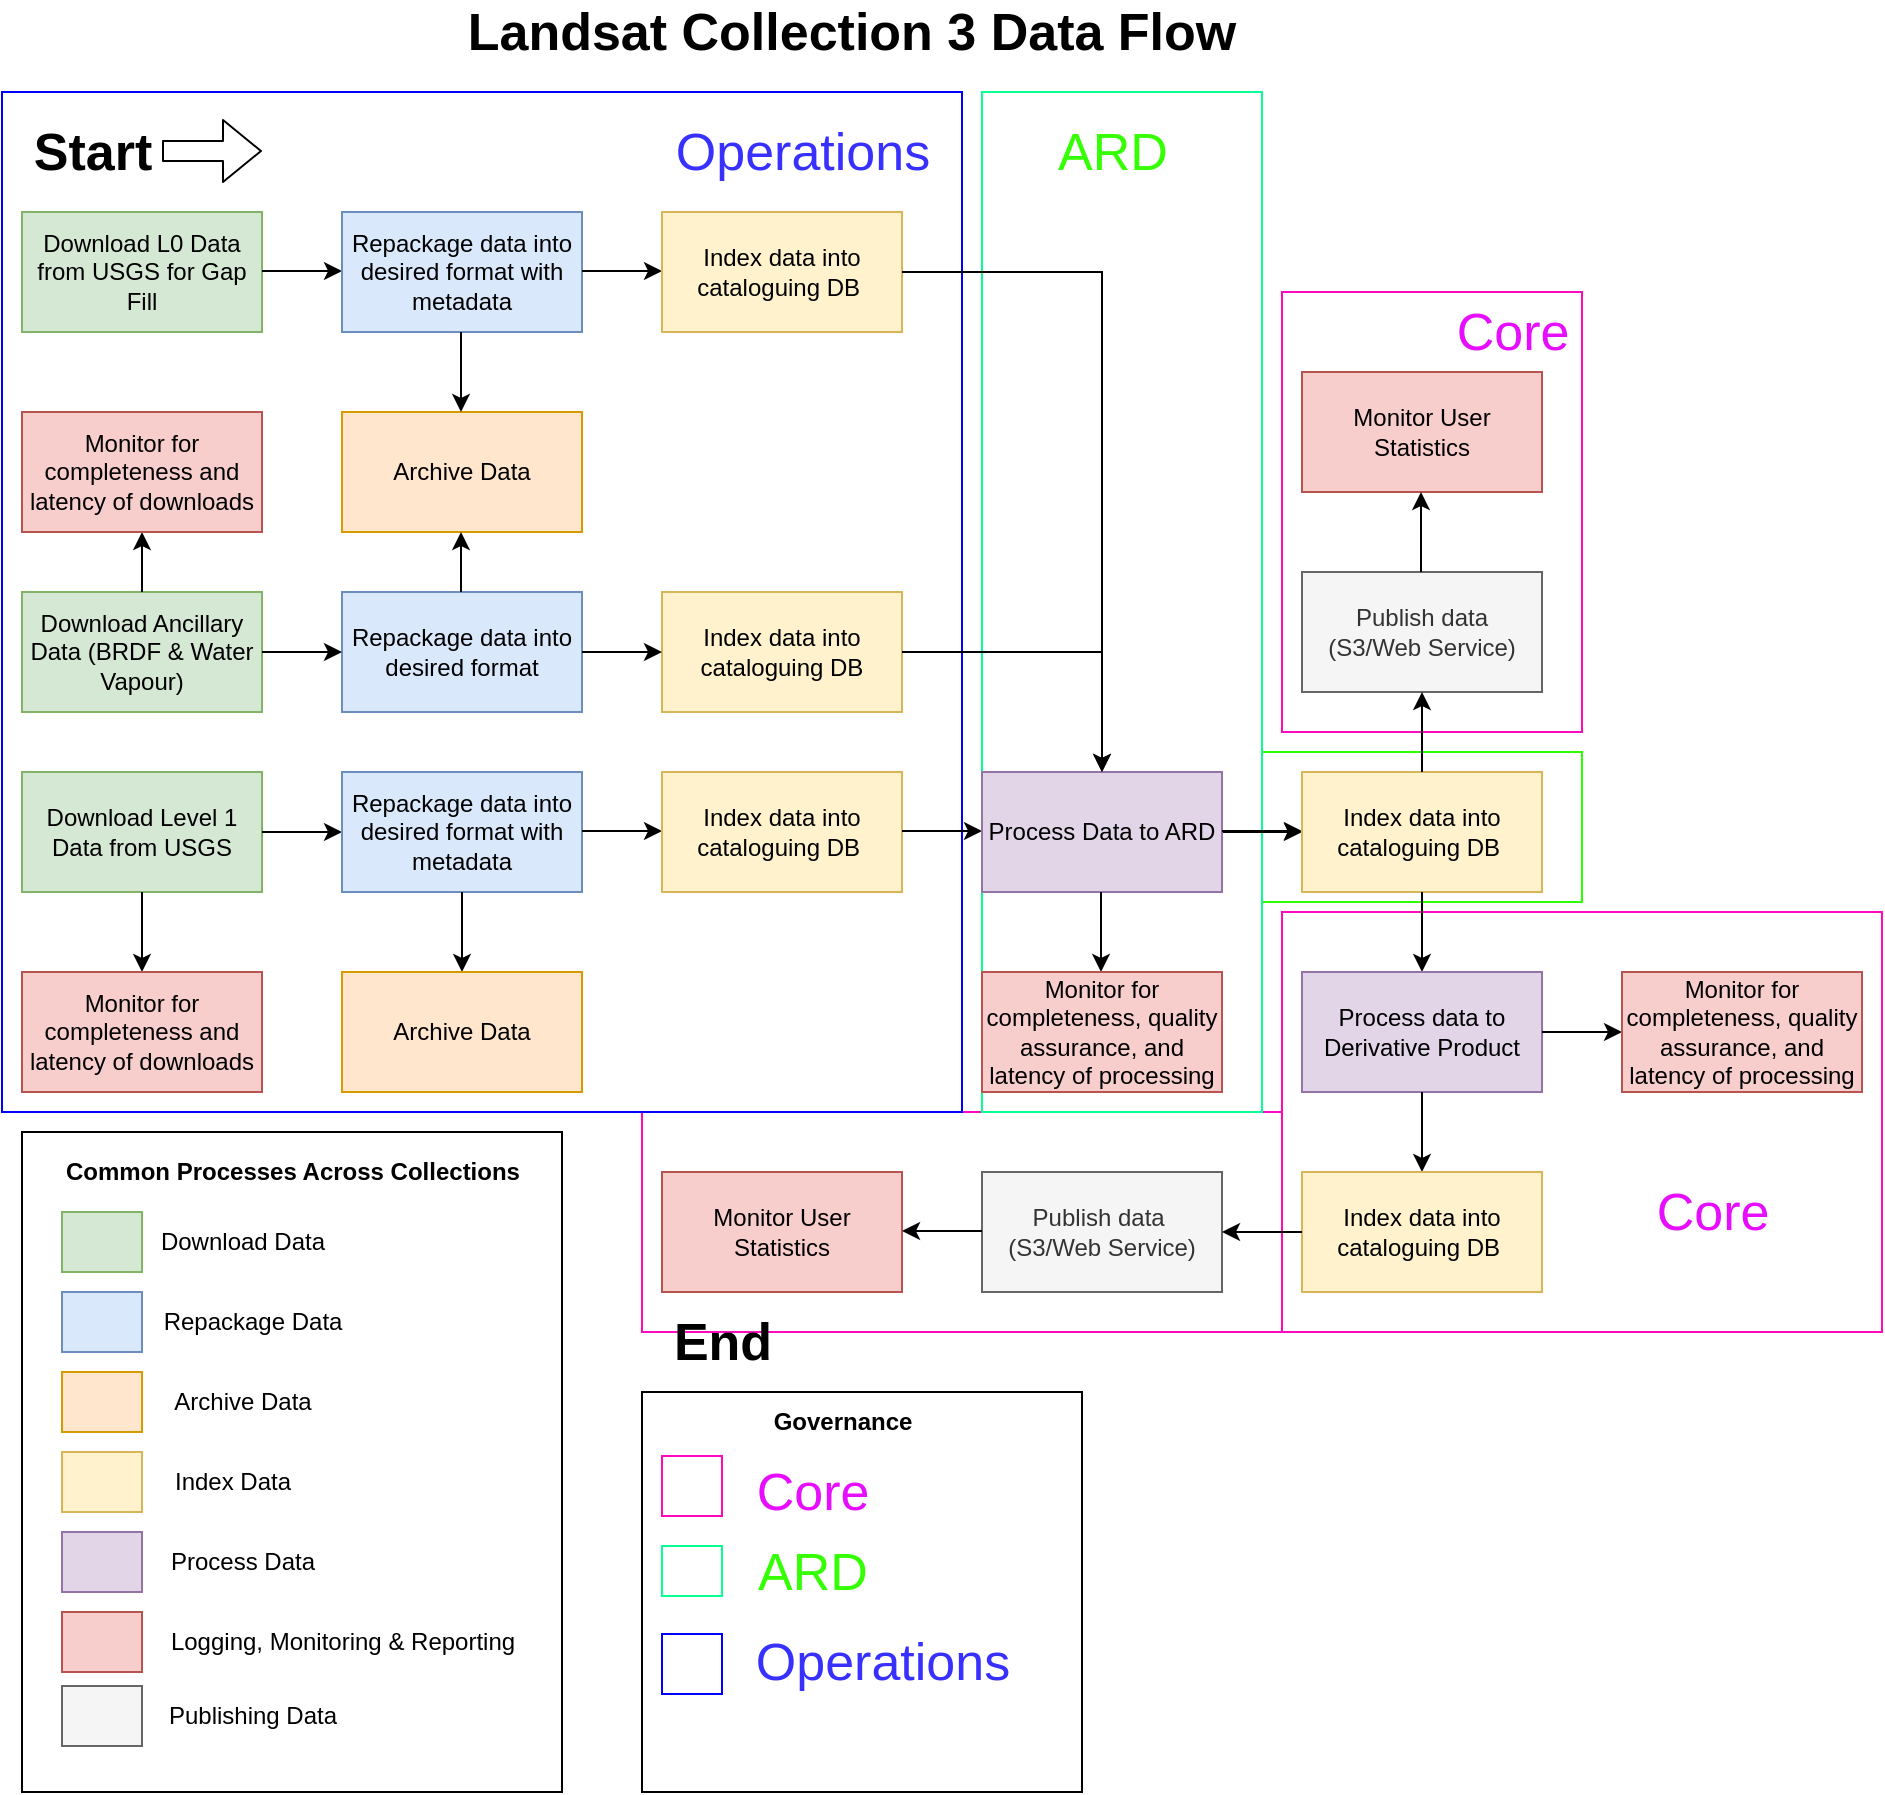<mxfile version="13.0.3" type="device"><diagram id="2L8Oo3xiIVleBCv5hXrL" name="Page-1"><mxGraphModel dx="1086" dy="1633" grid="1" gridSize="10" guides="1" tooltips="1" connect="1" arrows="1" fold="1" page="1" pageScale="1" pageWidth="1169" pageHeight="827" math="0" shadow="0"><root><mxCell id="0"/><mxCell id="1" parent="0"/><mxCell id="JFfTzrk-7GzA0J_P_i5j-96" value="" style="rounded=0;whiteSpace=wrap;html=1;labelBackgroundColor=none;fontSize=26;strokeColor=#FF0ABE;" parent="1" vertex="1"><mxGeometry x="670" y="50" width="150" height="220" as="geometry"/></mxCell><mxCell id="JFfTzrk-7GzA0J_P_i5j-94" value="" style="rounded=0;whiteSpace=wrap;html=1;labelBackgroundColor=none;fontSize=26;strokeColor=#FF0ABE;" parent="1" vertex="1"><mxGeometry x="350" y="460" width="320" height="110" as="geometry"/></mxCell><mxCell id="JFfTzrk-7GzA0J_P_i5j-93" value="" style="rounded=0;whiteSpace=wrap;html=1;labelBackgroundColor=none;fontSize=26;strokeColor=#FF0ABE;" parent="1" vertex="1"><mxGeometry x="670" y="360" width="300" height="210" as="geometry"/></mxCell><mxCell id="JFfTzrk-7GzA0J_P_i5j-92" value="" style="rounded=0;whiteSpace=wrap;html=1;labelBackgroundColor=none;fontSize=26;strokeColor=#2BFF00;" parent="1" vertex="1"><mxGeometry x="660" y="280" width="160" height="75" as="geometry"/></mxCell><mxCell id="JFfTzrk-7GzA0J_P_i5j-90" value="" style="rounded=0;whiteSpace=wrap;html=1;labelBackgroundColor=none;fontSize=26;strokeColor=#08FF94;" parent="1" vertex="1"><mxGeometry x="520" y="-50" width="140" height="510" as="geometry"/></mxCell><mxCell id="JFfTzrk-7GzA0J_P_i5j-88" value="" style="rounded=0;whiteSpace=wrap;html=1;labelBackgroundColor=none;fontSize=26;strokeColor=#0000FF;" parent="1" vertex="1"><mxGeometry x="30" y="-50" width="480" height="510" as="geometry"/></mxCell><mxCell id="JFfTzrk-7GzA0J_P_i5j-1" value="Landsat Collection 3 Data Flow" style="text;html=1;strokeColor=none;fillColor=none;align=center;verticalAlign=middle;whiteSpace=wrap;rounded=0;fontStyle=1;fontSize=26;" parent="1" vertex="1"><mxGeometry x="190" y="-90" width="530" height="20" as="geometry"/></mxCell><mxCell id="JFfTzrk-7GzA0J_P_i5j-2" value="Download Level 1 Data from USGS" style="rounded=0;whiteSpace=wrap;html=1;fillColor=#d5e8d4;strokeColor=#82b366;" parent="1" vertex="1"><mxGeometry x="40" y="290" width="120" height="60" as="geometry"/></mxCell><mxCell id="JFfTzrk-7GzA0J_P_i5j-3" value="" style="endArrow=classic;html=1;exitX=1;exitY=0.5;exitDx=0;exitDy=0;" parent="1" source="JFfTzrk-7GzA0J_P_i5j-2" edge="1"><mxGeometry width="50" height="50" relative="1" as="geometry"><mxPoint x="180" y="510" as="sourcePoint"/><mxPoint x="200" y="320" as="targetPoint"/></mxGeometry></mxCell><mxCell id="JFfTzrk-7GzA0J_P_i5j-4" value="Repackage data into desired format with metadata" style="rounded=0;whiteSpace=wrap;html=1;fillColor=#dae8fc;strokeColor=#6c8ebf;" parent="1" vertex="1"><mxGeometry x="200" y="290" width="120" height="60" as="geometry"/></mxCell><mxCell id="JFfTzrk-7GzA0J_P_i5j-5" value="" style="endArrow=classic;html=1;exitX=0.5;exitY=1;exitDx=0;exitDy=0;" parent="1" source="JFfTzrk-7GzA0J_P_i5j-2" edge="1"><mxGeometry width="50" height="50" relative="1" as="geometry"><mxPoint x="560" y="600" as="sourcePoint"/><mxPoint x="100" y="390" as="targetPoint"/></mxGeometry></mxCell><mxCell id="JFfTzrk-7GzA0J_P_i5j-6" value="Monitor for completeness and latency of downloads" style="rounded=0;whiteSpace=wrap;html=1;fillColor=#f8cecc;strokeColor=#b85450;" parent="1" vertex="1"><mxGeometry x="40" y="390" width="120" height="60" as="geometry"/></mxCell><mxCell id="JFfTzrk-7GzA0J_P_i5j-8" value="" style="endArrow=classic;html=1;exitX=1;exitY=0.5;exitDx=0;exitDy=0;" parent="1" edge="1"><mxGeometry width="50" height="50" relative="1" as="geometry"><mxPoint x="320" y="319.5" as="sourcePoint"/><mxPoint x="360" y="319.5" as="targetPoint"/></mxGeometry></mxCell><mxCell id="JFfTzrk-7GzA0J_P_i5j-13" value="Index data into cataloguing DB&amp;nbsp;" style="rounded=0;whiteSpace=wrap;html=1;fillColor=#fff2cc;strokeColor=#d6b656;" parent="1" vertex="1"><mxGeometry x="360" y="290" width="120" height="60" as="geometry"/></mxCell><mxCell id="JFfTzrk-7GzA0J_P_i5j-14" value="" style="endArrow=classic;html=1;exitX=1;exitY=0.5;exitDx=0;exitDy=0;" parent="1" edge="1"><mxGeometry width="50" height="50" relative="1" as="geometry"><mxPoint x="480" y="319.5" as="sourcePoint"/><mxPoint x="520" y="319.5" as="targetPoint"/></mxGeometry></mxCell><mxCell id="JFfTzrk-7GzA0J_P_i5j-17" value="Download Ancillary Data (BRDF &amp;amp; Water Vapour)" style="rounded=0;whiteSpace=wrap;html=1;fillColor=#d5e8d4;strokeColor=#82b366;" parent="1" vertex="1"><mxGeometry x="40" y="200" width="120" height="60" as="geometry"/></mxCell><mxCell id="JFfTzrk-7GzA0J_P_i5j-18" value="" style="endArrow=classic;html=1;exitX=0.5;exitY=0;exitDx=0;exitDy=0;entryX=0.5;entryY=1;entryDx=0;entryDy=0;" parent="1" source="JFfTzrk-7GzA0J_P_i5j-17" target="JFfTzrk-7GzA0J_P_i5j-19" edge="1"><mxGeometry width="50" height="50" relative="1" as="geometry"><mxPoint x="905" y="75" as="sourcePoint"/><mxPoint x="955" y="25" as="targetPoint"/></mxGeometry></mxCell><mxCell id="JFfTzrk-7GzA0J_P_i5j-19" value="Monitor for completeness and latency of downloads" style="rounded=0;whiteSpace=wrap;html=1;fillColor=#f8cecc;strokeColor=#b85450;" parent="1" vertex="1"><mxGeometry x="40" y="110" width="120" height="60" as="geometry"/></mxCell><mxCell id="JFfTzrk-7GzA0J_P_i5j-21" value="Repackage data into desired format" style="rounded=0;whiteSpace=wrap;html=1;fillColor=#dae8fc;strokeColor=#6c8ebf;" parent="1" vertex="1"><mxGeometry x="200" y="200" width="120" height="60" as="geometry"/></mxCell><mxCell id="JFfTzrk-7GzA0J_P_i5j-22" value="Index data into cataloguing DB" style="rounded=0;whiteSpace=wrap;html=1;fillColor=#fff2cc;strokeColor=#d6b656;" parent="1" vertex="1"><mxGeometry x="360" y="200" width="120" height="60" as="geometry"/></mxCell><mxCell id="JFfTzrk-7GzA0J_P_i5j-23" value="" style="endArrow=classic;html=1;exitX=1;exitY=0.5;exitDx=0;exitDy=0;" parent="1" source="JFfTzrk-7GzA0J_P_i5j-17" target="JFfTzrk-7GzA0J_P_i5j-21" edge="1"><mxGeometry width="50" height="50" relative="1" as="geometry"><mxPoint x="579.5" y="160" as="sourcePoint"/><mxPoint x="579.5" y="200" as="targetPoint"/></mxGeometry></mxCell><mxCell id="JFfTzrk-7GzA0J_P_i5j-27" value="" style="edgeStyle=orthogonalEdgeStyle;rounded=0;orthogonalLoop=1;jettySize=auto;html=1;entryX=0;entryY=0.5;entryDx=0;entryDy=0;exitX=1;exitY=0.5;exitDx=0;exitDy=0;" parent="1" source="JFfTzrk-7GzA0J_P_i5j-21" target="JFfTzrk-7GzA0J_P_i5j-22" edge="1"><mxGeometry relative="1" as="geometry"><mxPoint x="610" y="170" as="sourcePoint"/><mxPoint x="570" y="170" as="targetPoint"/></mxGeometry></mxCell><mxCell id="JFfTzrk-7GzA0J_P_i5j-39" value="" style="edgeStyle=orthogonalEdgeStyle;rounded=0;orthogonalLoop=1;jettySize=auto;html=1;" parent="1" source="JFfTzrk-7GzA0J_P_i5j-33" target="JFfTzrk-7GzA0J_P_i5j-38" edge="1"><mxGeometry relative="1" as="geometry"/></mxCell><mxCell id="JFfTzrk-7GzA0J_P_i5j-33" value="Process Data to ARD" style="rounded=0;whiteSpace=wrap;html=1;fillColor=#e1d5e7;strokeColor=#9673a6;" parent="1" vertex="1"><mxGeometry x="520" y="290" width="120" height="60" as="geometry"/></mxCell><mxCell id="JFfTzrk-7GzA0J_P_i5j-34" value="" style="endArrow=classic;html=1;exitX=0.5;exitY=1;exitDx=0;exitDy=0;" parent="1" edge="1"><mxGeometry width="50" height="50" relative="1" as="geometry"><mxPoint x="579.5" y="350" as="sourcePoint"/><mxPoint x="579.5" y="390" as="targetPoint"/></mxGeometry></mxCell><mxCell id="JFfTzrk-7GzA0J_P_i5j-35" value="Monitor for completeness, quality assurance, and latency of processing" style="rounded=0;whiteSpace=wrap;html=1;fillColor=#f8cecc;strokeColor=#b85450;" parent="1" vertex="1"><mxGeometry x="520" y="390" width="120" height="60" as="geometry"/></mxCell><mxCell id="JFfTzrk-7GzA0J_P_i5j-37" value="" style="endArrow=classic;html=1;exitX=1;exitY=0.5;exitDx=0;exitDy=0;" parent="1" edge="1"><mxGeometry width="50" height="50" relative="1" as="geometry"><mxPoint x="640" y="319.5" as="sourcePoint"/><mxPoint x="680" y="319.5" as="targetPoint"/></mxGeometry></mxCell><mxCell id="JFfTzrk-7GzA0J_P_i5j-38" value="Index data into cataloguing DB&amp;nbsp;" style="rounded=0;whiteSpace=wrap;html=1;fillColor=#fff2cc;strokeColor=#d6b656;" parent="1" vertex="1"><mxGeometry x="680" y="290" width="120" height="60" as="geometry"/></mxCell><mxCell id="JFfTzrk-7GzA0J_P_i5j-40" value="" style="edgeStyle=orthogonalEdgeStyle;rounded=0;orthogonalLoop=1;jettySize=auto;html=1;exitX=0.5;exitY=1;exitDx=0;exitDy=0;entryX=0.5;entryY=0;entryDx=0;entryDy=0;" parent="1" source="JFfTzrk-7GzA0J_P_i5j-38" target="JFfTzrk-7GzA0J_P_i5j-41" edge="1"><mxGeometry relative="1" as="geometry"><mxPoint x="730" y="460" as="sourcePoint"/><mxPoint x="770" y="460" as="targetPoint"/></mxGeometry></mxCell><mxCell id="JFfTzrk-7GzA0J_P_i5j-41" value="Process data to Derivative Product" style="rounded=0;whiteSpace=wrap;html=1;fillColor=#e1d5e7;strokeColor=#9673a6;" parent="1" vertex="1"><mxGeometry x="680" y="390" width="120" height="60" as="geometry"/></mxCell><mxCell id="JFfTzrk-7GzA0J_P_i5j-42" value="" style="endArrow=classic;html=1;exitX=0.5;exitY=1;exitDx=0;exitDy=0;entryX=0.5;entryY=0;entryDx=0;entryDy=0;" parent="1" source="JFfTzrk-7GzA0J_P_i5j-41" target="JFfTzrk-7GzA0J_P_i5j-43" edge="1"><mxGeometry width="50" height="50" relative="1" as="geometry"><mxPoint x="640" y="519.5" as="sourcePoint"/><mxPoint x="740" y="480" as="targetPoint"/></mxGeometry></mxCell><mxCell id="JFfTzrk-7GzA0J_P_i5j-43" value="Index data into cataloguing DB&amp;nbsp;" style="rounded=0;whiteSpace=wrap;html=1;fillColor=#fff2cc;strokeColor=#d6b656;" parent="1" vertex="1"><mxGeometry x="680" y="490" width="120" height="60" as="geometry"/></mxCell><mxCell id="JFfTzrk-7GzA0J_P_i5j-49" value="" style="endArrow=classic;html=1;exitX=1;exitY=0.5;exitDx=0;exitDy=0;entryX=0;entryY=0.5;entryDx=0;entryDy=0;" parent="1" source="JFfTzrk-7GzA0J_P_i5j-41" target="JFfTzrk-7GzA0J_P_i5j-50" edge="1"><mxGeometry width="50" height="50" relative="1" as="geometry"><mxPoint x="899.5" y="350" as="sourcePoint"/><mxPoint x="899.5" y="390" as="targetPoint"/></mxGeometry></mxCell><mxCell id="JFfTzrk-7GzA0J_P_i5j-50" value="Monitor for completeness, quality assurance, and latency of processing" style="rounded=0;whiteSpace=wrap;html=1;fillColor=#f8cecc;strokeColor=#b85450;" parent="1" vertex="1"><mxGeometry x="840" y="390" width="120" height="60" as="geometry"/></mxCell><mxCell id="JFfTzrk-7GzA0J_P_i5j-52" value="Publish data&amp;nbsp;&lt;br&gt;(S3/Web Service)" style="rounded=0;whiteSpace=wrap;html=1;fillColor=#f5f5f5;strokeColor=#666666;fontColor=#333333;" parent="1" vertex="1"><mxGeometry x="520" y="490" width="120" height="60" as="geometry"/></mxCell><mxCell id="JFfTzrk-7GzA0J_P_i5j-53" value="Publish data &lt;br&gt;(S3/Web Service)" style="rounded=0;whiteSpace=wrap;html=1;fillColor=#f5f5f5;strokeColor=#666666;fontColor=#333333;" parent="1" vertex="1"><mxGeometry x="680" y="190" width="120" height="60" as="geometry"/></mxCell><mxCell id="JFfTzrk-7GzA0J_P_i5j-54" value="" style="endArrow=classic;html=1;exitX=0.5;exitY=0;exitDx=0;exitDy=0;" parent="1" source="JFfTzrk-7GzA0J_P_i5j-38" target="JFfTzrk-7GzA0J_P_i5j-53" edge="1"><mxGeometry width="50" height="50" relative="1" as="geometry"><mxPoint x="750" y="460" as="sourcePoint"/><mxPoint x="750" y="500" as="targetPoint"/></mxGeometry></mxCell><mxCell id="JFfTzrk-7GzA0J_P_i5j-55" value="" style="endArrow=classic;html=1;exitX=0;exitY=0.5;exitDx=0;exitDy=0;entryX=1;entryY=0.5;entryDx=0;entryDy=0;" parent="1" source="JFfTzrk-7GzA0J_P_i5j-43" target="JFfTzrk-7GzA0J_P_i5j-52" edge="1"><mxGeometry width="50" height="50" relative="1" as="geometry"><mxPoint x="650" y="580" as="sourcePoint"/><mxPoint x="650" y="620" as="targetPoint"/></mxGeometry></mxCell><mxCell id="JFfTzrk-7GzA0J_P_i5j-56" value="" style="rounded=0;whiteSpace=wrap;html=1;labelPosition=center;verticalLabelPosition=middle;align=center;verticalAlign=middle;" parent="1" vertex="1"><mxGeometry x="40" y="470" width="270" height="330" as="geometry"/></mxCell><mxCell id="JFfTzrk-7GzA0J_P_i5j-57" value="Common Processes Across Collections" style="text;html=1;align=center;verticalAlign=middle;resizable=0;points=[];autosize=1;fontStyle=1" parent="1" vertex="1"><mxGeometry x="55" y="480" width="240" height="20" as="geometry"/></mxCell><mxCell id="JFfTzrk-7GzA0J_P_i5j-58" value="" style="rounded=0;whiteSpace=wrap;html=1;labelBackgroundColor=none;fillColor=#d5e8d4;strokeColor=#82b366;" parent="1" vertex="1"><mxGeometry x="60" y="510" width="40" height="30" as="geometry"/></mxCell><mxCell id="JFfTzrk-7GzA0J_P_i5j-59" value="Download Data" style="text;html=1;align=center;verticalAlign=middle;resizable=0;points=[];autosize=1;" parent="1" vertex="1"><mxGeometry x="100" y="515" width="100" height="20" as="geometry"/></mxCell><mxCell id="JFfTzrk-7GzA0J_P_i5j-60" value="" style="rounded=0;whiteSpace=wrap;html=1;fillColor=#dae8fc;strokeColor=#6c8ebf;" parent="1" vertex="1"><mxGeometry x="60" y="550" width="40" height="30" as="geometry"/></mxCell><mxCell id="JFfTzrk-7GzA0J_P_i5j-61" value="Repackage Data" style="text;html=1;align=center;verticalAlign=middle;resizable=0;points=[];autosize=1;" parent="1" vertex="1"><mxGeometry x="105" y="555" width="100" height="20" as="geometry"/></mxCell><mxCell id="JFfTzrk-7GzA0J_P_i5j-62" value="" style="rounded=0;whiteSpace=wrap;html=1;fillColor=#ffe6cc;strokeColor=#d79b00;" parent="1" vertex="1"><mxGeometry x="60" y="590" width="40" height="30" as="geometry"/></mxCell><mxCell id="JFfTzrk-7GzA0J_P_i5j-63" value="Archive Data" style="text;html=1;align=center;verticalAlign=middle;resizable=0;points=[];autosize=1;" parent="1" vertex="1"><mxGeometry x="110" y="595" width="80" height="20" as="geometry"/></mxCell><mxCell id="JFfTzrk-7GzA0J_P_i5j-64" value="" style="rounded=0;whiteSpace=wrap;html=1;fillColor=#fff2cc;strokeColor=#d6b656;" parent="1" vertex="1"><mxGeometry x="60" y="630" width="40" height="30" as="geometry"/></mxCell><mxCell id="JFfTzrk-7GzA0J_P_i5j-65" value="Index Data" style="text;html=1;align=center;verticalAlign=middle;resizable=0;points=[];autosize=1;" parent="1" vertex="1"><mxGeometry x="110" y="635" width="70" height="20" as="geometry"/></mxCell><mxCell id="JFfTzrk-7GzA0J_P_i5j-66" value="" style="rounded=0;whiteSpace=wrap;html=1;fillColor=#e1d5e7;strokeColor=#9673a6;" parent="1" vertex="1"><mxGeometry x="60" y="670" width="40" height="30" as="geometry"/></mxCell><mxCell id="JFfTzrk-7GzA0J_P_i5j-67" value="Process Data" style="text;html=1;align=center;verticalAlign=middle;resizable=0;points=[];autosize=1;" parent="1" vertex="1"><mxGeometry x="105" y="675" width="90" height="20" as="geometry"/></mxCell><mxCell id="JFfTzrk-7GzA0J_P_i5j-68" value="" style="rounded=0;whiteSpace=wrap;html=1;fillColor=#f8cecc;strokeColor=#b85450;" parent="1" vertex="1"><mxGeometry x="60" y="710" width="40" height="30" as="geometry"/></mxCell><mxCell id="JFfTzrk-7GzA0J_P_i5j-69" value="Logging, Monitoring &amp;amp; Reporting" style="text;html=1;align=center;verticalAlign=middle;resizable=0;points=[];autosize=1;" parent="1" vertex="1"><mxGeometry x="105" y="715" width="190" height="20" as="geometry"/></mxCell><mxCell id="JFfTzrk-7GzA0J_P_i5j-70" value="" style="rounded=0;whiteSpace=wrap;html=1;fillColor=#f5f5f5;strokeColor=#666666;fontColor=#333333;" parent="1" vertex="1"><mxGeometry x="60" y="747" width="40" height="30" as="geometry"/></mxCell><mxCell id="JFfTzrk-7GzA0J_P_i5j-71" value="Publishing Data" style="text;html=1;align=center;verticalAlign=middle;resizable=0;points=[];autosize=1;" parent="1" vertex="1"><mxGeometry x="105" y="752" width="100" height="20" as="geometry"/></mxCell><mxCell id="JFfTzrk-7GzA0J_P_i5j-75" value="" style="edgeStyle=orthogonalEdgeStyle;rounded=0;orthogonalLoop=1;jettySize=auto;html=1;entryX=0.5;entryY=0;entryDx=0;entryDy=0;exitX=1;exitY=0.5;exitDx=0;exitDy=0;" parent="1" source="JFfTzrk-7GzA0J_P_i5j-22" target="JFfTzrk-7GzA0J_P_i5j-33" edge="1"><mxGeometry relative="1" as="geometry"><mxPoint x="480" y="200" as="sourcePoint"/><mxPoint x="590" y="300" as="targetPoint"/></mxGeometry></mxCell><mxCell id="JFfTzrk-7GzA0J_P_i5j-76" value="Archive Data" style="rounded=0;whiteSpace=wrap;html=1;fillColor=#ffe6cc;strokeColor=#d79b00;" parent="1" vertex="1"><mxGeometry x="200" y="110" width="120" height="60" as="geometry"/></mxCell><mxCell id="JFfTzrk-7GzA0J_P_i5j-77" value="" style="endArrow=classic;html=1;exitX=0.5;exitY=0;exitDx=0;exitDy=0;entryX=0.5;entryY=1;entryDx=0;entryDy=0;" parent="1" edge="1"><mxGeometry width="50" height="50" relative="1" as="geometry"><mxPoint x="259.5" y="200" as="sourcePoint"/><mxPoint x="259.5" y="170" as="targetPoint"/></mxGeometry></mxCell><mxCell id="JFfTzrk-7GzA0J_P_i5j-78" value="" style="endArrow=classic;html=1;exitX=0.5;exitY=1;exitDx=0;exitDy=0;entryX=0.5;entryY=0;entryDx=0;entryDy=0;" parent="1" source="JFfTzrk-7GzA0J_P_i5j-4" target="JFfTzrk-7GzA0J_P_i5j-79" edge="1"><mxGeometry width="50" height="50" relative="1" as="geometry"><mxPoint x="450" y="585" as="sourcePoint"/><mxPoint x="450" y="555" as="targetPoint"/></mxGeometry></mxCell><mxCell id="JFfTzrk-7GzA0J_P_i5j-79" value="Archive Data" style="rounded=0;whiteSpace=wrap;html=1;fillColor=#ffe6cc;strokeColor=#d79b00;" parent="1" vertex="1"><mxGeometry x="200" y="390" width="120" height="60" as="geometry"/></mxCell><mxCell id="JFfTzrk-7GzA0J_P_i5j-80" value="Monitor User Statistics" style="rounded=0;whiteSpace=wrap;html=1;fillColor=#f8cecc;strokeColor=#b85450;" parent="1" vertex="1"><mxGeometry x="680" y="90" width="120" height="60" as="geometry"/></mxCell><mxCell id="JFfTzrk-7GzA0J_P_i5j-81" value="Monitor User Statistics" style="rounded=0;whiteSpace=wrap;html=1;fillColor=#f8cecc;strokeColor=#b85450;" parent="1" vertex="1"><mxGeometry x="360" y="490" width="120" height="60" as="geometry"/></mxCell><mxCell id="JFfTzrk-7GzA0J_P_i5j-82" value="" style="endArrow=classic;html=1;exitX=0.5;exitY=0;exitDx=0;exitDy=0;" parent="1" edge="1"><mxGeometry width="50" height="50" relative="1" as="geometry"><mxPoint x="739.5" y="190" as="sourcePoint"/><mxPoint x="739.5" y="150" as="targetPoint"/></mxGeometry></mxCell><mxCell id="JFfTzrk-7GzA0J_P_i5j-83" value="" style="endArrow=classic;html=1;exitX=0;exitY=0.5;exitDx=0;exitDy=0;entryX=1;entryY=0.5;entryDx=0;entryDy=0;" parent="1" edge="1"><mxGeometry width="50" height="50" relative="1" as="geometry"><mxPoint x="520" y="519.5" as="sourcePoint"/><mxPoint x="480" y="519.5" as="targetPoint"/></mxGeometry></mxCell><mxCell id="JFfTzrk-7GzA0J_P_i5j-84" value="Start" style="text;html=1;align=center;verticalAlign=middle;resizable=0;points=[];autosize=1;fontSize=26;fontStyle=1" parent="1" vertex="1"><mxGeometry x="40" y="-40" width="70" height="40" as="geometry"/></mxCell><mxCell id="JFfTzrk-7GzA0J_P_i5j-85" value="End" style="text;html=1;align=center;verticalAlign=middle;resizable=0;points=[];autosize=1;fontSize=26;fontStyle=1" parent="1" vertex="1"><mxGeometry x="360" y="555" width="60" height="40" as="geometry"/></mxCell><mxCell id="JFfTzrk-7GzA0J_P_i5j-87" value="" style="shape=flexArrow;endArrow=classic;html=1;fontSize=26;" parent="1" edge="1"><mxGeometry width="50" height="50" relative="1" as="geometry"><mxPoint x="110" y="-20.5" as="sourcePoint"/><mxPoint x="160" y="-20.5" as="targetPoint"/></mxGeometry></mxCell><mxCell id="JFfTzrk-7GzA0J_P_i5j-89" value="&lt;font color=&quot;#3730ff&quot;&gt;Operations&lt;/font&gt;" style="text;html=1;align=center;verticalAlign=middle;resizable=0;points=[];autosize=1;fontSize=26;fontStyle=0" parent="1" vertex="1"><mxGeometry x="360" y="-40" width="140" height="40" as="geometry"/></mxCell><mxCell id="JFfTzrk-7GzA0J_P_i5j-91" value="&lt;font&gt;ARD&lt;/font&gt;" style="text;html=1;align=center;verticalAlign=middle;resizable=0;points=[];autosize=1;fontSize=26;fontStyle=0;fontColor=#35FF03;" parent="1" vertex="1"><mxGeometry x="550" y="-40" width="70" height="40" as="geometry"/></mxCell><mxCell id="JFfTzrk-7GzA0J_P_i5j-95" value="&lt;font color=&quot;#e70dff&quot;&gt;Core&lt;/font&gt;" style="text;html=1;align=center;verticalAlign=middle;resizable=0;points=[];autosize=1;fontSize=26;fontStyle=0;fontColor=#35FF03;" parent="1" vertex="1"><mxGeometry x="850" y="490" width="70" height="40" as="geometry"/></mxCell><mxCell id="JFfTzrk-7GzA0J_P_i5j-97" value="&lt;font color=&quot;#e70dff&quot;&gt;Core&lt;/font&gt;" style="text;html=1;align=center;verticalAlign=middle;resizable=0;points=[];autosize=1;fontSize=26;fontStyle=0;fontColor=#35FF03;" parent="1" vertex="1"><mxGeometry x="750" y="50" width="70" height="40" as="geometry"/></mxCell><mxCell id="JFfTzrk-7GzA0J_P_i5j-98" value="" style="rounded=0;whiteSpace=wrap;html=1;labelPosition=center;verticalLabelPosition=middle;align=center;verticalAlign=middle;" parent="1" vertex="1"><mxGeometry x="350" y="600" width="220" height="200" as="geometry"/></mxCell><mxCell id="JFfTzrk-7GzA0J_P_i5j-99" value="Governance" style="text;html=1;align=center;verticalAlign=middle;resizable=0;points=[];autosize=1;fontStyle=1" parent="1" vertex="1"><mxGeometry x="410" y="605" width="80" height="20" as="geometry"/></mxCell><mxCell id="JFfTzrk-7GzA0J_P_i5j-100" value="" style="rounded=0;whiteSpace=wrap;html=1;labelBackgroundColor=none;fontSize=26;strokeColor=#FF0ABE;" parent="1" vertex="1"><mxGeometry x="360" y="632" width="30" height="30" as="geometry"/></mxCell><mxCell id="JFfTzrk-7GzA0J_P_i5j-101" value="" style="rounded=0;whiteSpace=wrap;html=1;labelBackgroundColor=none;fontSize=26;strokeColor=#08FF94;" parent="1" vertex="1"><mxGeometry x="360" y="677" width="30" height="25" as="geometry"/></mxCell><mxCell id="JFfTzrk-7GzA0J_P_i5j-102" value="" style="rounded=0;whiteSpace=wrap;html=1;labelBackgroundColor=none;fontSize=26;strokeColor=#0000FF;" parent="1" vertex="1"><mxGeometry x="360" y="721" width="30" height="30" as="geometry"/></mxCell><mxCell id="JFfTzrk-7GzA0J_P_i5j-103" value="&lt;font color=&quot;#e70dff&quot;&gt;Core&lt;/font&gt;" style="text;html=1;align=center;verticalAlign=middle;resizable=0;points=[];autosize=1;fontSize=26;fontStyle=0;fontColor=#35FF03;" parent="1" vertex="1"><mxGeometry x="400" y="630" width="70" height="40" as="geometry"/></mxCell><mxCell id="JFfTzrk-7GzA0J_P_i5j-104" value="&lt;font color=&quot;#3730ff&quot;&gt;Operations&lt;/font&gt;" style="text;html=1;align=center;verticalAlign=middle;resizable=0;points=[];autosize=1;fontSize=26;fontStyle=0" parent="1" vertex="1"><mxGeometry x="400" y="715" width="140" height="40" as="geometry"/></mxCell><mxCell id="JFfTzrk-7GzA0J_P_i5j-105" value="&lt;font&gt;ARD&lt;/font&gt;" style="text;html=1;align=center;verticalAlign=middle;resizable=0;points=[];autosize=1;fontSize=26;fontStyle=0;fontColor=#35FF03;" parent="1" vertex="1"><mxGeometry x="400" y="670" width="70" height="40" as="geometry"/></mxCell><mxCell id="JFfTzrk-7GzA0J_P_i5j-106" value="Download L0 Data from USGS for Gap Fill" style="rounded=0;whiteSpace=wrap;html=1;fillColor=#d5e8d4;strokeColor=#82b366;" parent="1" vertex="1"><mxGeometry x="40" y="10" width="120" height="60" as="geometry"/></mxCell><mxCell id="JFfTzrk-7GzA0J_P_i5j-107" value="" style="endArrow=classic;html=1;exitX=1;exitY=0.5;exitDx=0;exitDy=0;" parent="1" edge="1"><mxGeometry width="50" height="50" relative="1" as="geometry"><mxPoint x="160" y="39.5" as="sourcePoint"/><mxPoint x="200" y="39.5" as="targetPoint"/></mxGeometry></mxCell><mxCell id="JFfTzrk-7GzA0J_P_i5j-108" value="Repackage data into desired format with metadata" style="rounded=0;whiteSpace=wrap;html=1;fillColor=#dae8fc;strokeColor=#6c8ebf;" parent="1" vertex="1"><mxGeometry x="200" y="10" width="120" height="60" as="geometry"/></mxCell><mxCell id="JFfTzrk-7GzA0J_P_i5j-109" value="" style="endArrow=classic;html=1;exitX=1;exitY=0.5;exitDx=0;exitDy=0;" parent="1" edge="1"><mxGeometry width="50" height="50" relative="1" as="geometry"><mxPoint x="320" y="39.5" as="sourcePoint"/><mxPoint x="360" y="39.5" as="targetPoint"/></mxGeometry></mxCell><mxCell id="JFfTzrk-7GzA0J_P_i5j-110" value="Index data into cataloguing DB&amp;nbsp;" style="rounded=0;whiteSpace=wrap;html=1;fillColor=#fff2cc;strokeColor=#d6b656;" parent="1" vertex="1"><mxGeometry x="360" y="10" width="120" height="60" as="geometry"/></mxCell><mxCell id="JFfTzrk-7GzA0J_P_i5j-113" value="" style="edgeStyle=orthogonalEdgeStyle;rounded=0;orthogonalLoop=1;jettySize=auto;html=1;exitX=1;exitY=0.5;exitDx=0;exitDy=0;" parent="1" source="JFfTzrk-7GzA0J_P_i5j-110" target="JFfTzrk-7GzA0J_P_i5j-33" edge="1"><mxGeometry relative="1" as="geometry"><mxPoint x="470" y="10" as="sourcePoint"/><mxPoint x="570" y="100" as="targetPoint"/></mxGeometry></mxCell><mxCell id="JFfTzrk-7GzA0J_P_i5j-120" value="" style="endArrow=classic;html=1;exitX=0.5;exitY=1;exitDx=0;exitDy=0;entryX=0.5;entryY=0;entryDx=0;entryDy=0;" parent="1" edge="1"><mxGeometry width="50" height="50" relative="1" as="geometry"><mxPoint x="259.5" y="70" as="sourcePoint"/><mxPoint x="259.5" y="110" as="targetPoint"/></mxGeometry></mxCell></root></mxGraphModel></diagram></mxfile>